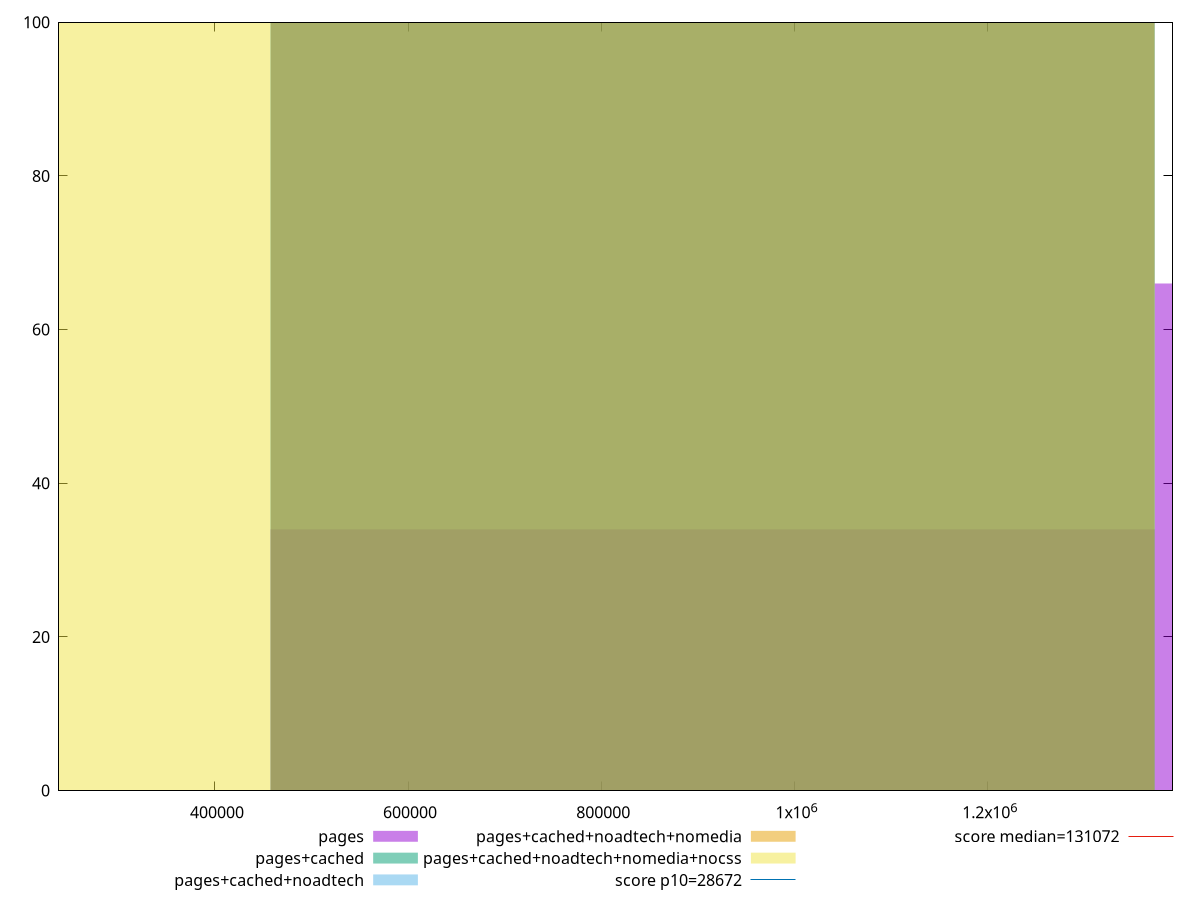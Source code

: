 reset

$pages <<EOF
915221.3521383699 34
1830442.7042767399 66
EOF

$pagesCached <<EOF
915221.3521383699 100
EOF

$pagesCachedNoadtech <<EOF
915221.3521383699 100
EOF

$pagesCachedNoadtechNomedia <<EOF
915221.3521383699 100
EOF

$pagesCachedNoadtechNomediaNocss <<EOF
0 100
EOF

set key outside below
set boxwidth 915221.3521383699
set xrange [238613.48333333334:1391377.484216946]
set yrange [0:100]
set trange [0:100]
set style fill transparent solid 0.5 noborder

set parametric
set terminal svg size 640, 530 enhanced background rgb 'white'
set output "report_00013_2021-02-09T12-04-24.940Z/uses-long-cache-ttl/comparison/histogram/all_raw.svg"

plot $pages title "pages" with boxes, \
     $pagesCached title "pages+cached" with boxes, \
     $pagesCachedNoadtech title "pages+cached+noadtech" with boxes, \
     $pagesCachedNoadtechNomedia title "pages+cached+noadtech+nomedia" with boxes, \
     $pagesCachedNoadtechNomediaNocss title "pages+cached+noadtech+nomedia+nocss" with boxes, \
     28672,t title "score p10=28672", \
     131072,t title "score median=131072"

reset
